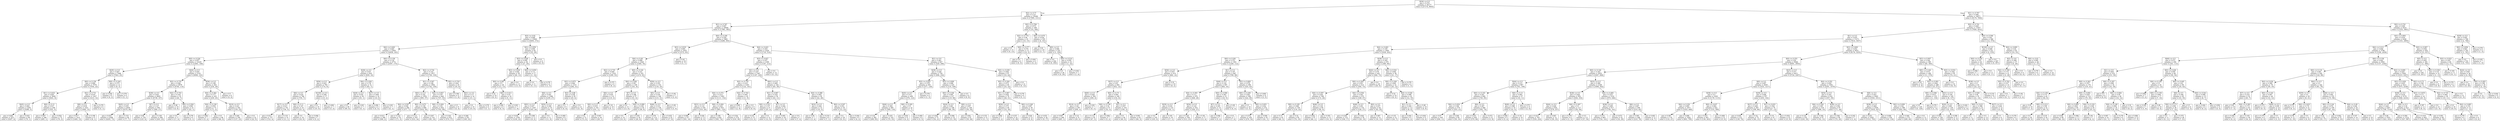 digraph Tree {
node [shape=box] ;
0 [label="X[30] <= 0.5\ngini = 0.374\nsamples = 36177\nvalue = [27174, 9003]"] ;
1 [label="X[2] <= 0.77\ngini = 0.127\nsamples = 19306\nvalue = [17995, 1311]"] ;
0 -> 1 [labeldistance=2.5, labelangle=45, headlabel="True"] ;
2 [label="X[1] <= 0.767\ngini = 0.097\nsamples = 18946\nvalue = [17981, 965]"] ;
1 -> 2 ;
3 [label="X[3] <= 0.92\ngini = 0.048\nsamples = 15065\nvalue = [14693, 372]"] ;
2 -> 3 ;
4 [label="X[4] <= 0.403\ngini = 0.045\nsamples = 15001\nvalue = [14658, 343]"] ;
3 -> 4 ;
5 [label="X[0] <= 0.226\ngini = 0.027\nsamples = 12229\nvalue = [12061, 168]"] ;
4 -> 5 ;
6 [label="X[29] <= 0.5\ngini = 0.007\nsamples = 7088\nvalue = [7063, 25]"] ;
5 -> 6 ;
7 [label="X[0] <= 0.158\ngini = 0.006\nsamples = 7076\nvalue = [7054, 22]"] ;
6 -> 7 ;
8 [label="X[1] <= 0.633\ngini = 0.003\nsamples = 5649\nvalue = [5641, 8]"] ;
7 -> 8 ;
9 [label="X[45] <= 0.5\ngini = 0.002\nsamples = 5291\nvalue = [5286, 5]"] ;
8 -> 9 ;
10 [label="gini = 0.002\nsamples = 5211\nvalue = [5207, 4]"] ;
9 -> 10 ;
11 [label="gini = 0.025\nsamples = 80\nvalue = [79, 1]"] ;
9 -> 11 ;
12 [label="X[0] <= 0.13\ngini = 0.017\nsamples = 358\nvalue = [355, 3]"] ;
8 -> 12 ;
13 [label="gini = 0.007\nsamples = 286\nvalue = [285, 1]"] ;
12 -> 13 ;
14 [label="gini = 0.054\nsamples = 72\nvalue = [70, 2]"] ;
12 -> 14 ;
15 [label="X[2] <= 0.731\ngini = 0.019\nsamples = 1427\nvalue = [1413, 14]"] ;
7 -> 15 ;
16 [label="X[8] <= 0.5\ngini = 0.018\nsamples = 1421\nvalue = [1408, 13]"] ;
15 -> 16 ;
17 [label="gini = 0.017\nsamples = 1412\nvalue = [1400, 12]"] ;
16 -> 17 ;
18 [label="gini = 0.198\nsamples = 9\nvalue = [8, 1]"] ;
16 -> 18 ;
19 [label="gini = 0.278\nsamples = 6\nvalue = [5, 1]"] ;
15 -> 19 ;
20 [label="X[0] <= 0.164\ngini = 0.375\nsamples = 12\nvalue = [9, 3]"] ;
6 -> 20 ;
21 [label="gini = 0.444\nsamples = 6\nvalue = [4, 2]"] ;
20 -> 21 ;
22 [label="gini = 0.278\nsamples = 6\nvalue = [5, 1]"] ;
20 -> 22 ;
23 [label="X[44] <= 0.5\ngini = 0.054\nsamples = 5141\nvalue = [4998, 143]"] ;
5 -> 23 ;
24 [label="X[2] <= 0.735\ngini = 0.046\nsamples = 4878\nvalue = [4764, 114]"] ;
23 -> 24 ;
25 [label="X[38] <= 0.5\ngini = 0.043\nsamples = 4845\nvalue = [4738, 107]"] ;
24 -> 25 ;
26 [label="X[45] <= 0.5\ngini = 0.035\nsamples = 4450\nvalue = [4370, 80]"] ;
25 -> 26 ;
27 [label="gini = 0.033\nsamples = 4366\nvalue = [4293, 73]"] ;
26 -> 27 ;
28 [label="gini = 0.153\nsamples = 84\nvalue = [77, 7]"] ;
26 -> 28 ;
29 [label="X[7] <= 0.5\ngini = 0.127\nsamples = 395\nvalue = [368, 27]"] ;
25 -> 29 ;
30 [label="gini = 0.06\nsamples = 129\nvalue = [125, 4]"] ;
29 -> 30 ;
31 [label="gini = 0.158\nsamples = 266\nvalue = [243, 23]"] ;
29 -> 31 ;
32 [label="X[2] <= 0.743\ngini = 0.334\nsamples = 33\nvalue = [26, 7]"] ;
24 -> 32 ;
33 [label="gini = 0.48\nsamples = 10\nvalue = [4, 6]"] ;
32 -> 33 ;
34 [label="X[0] <= 0.562\ngini = 0.083\nsamples = 23\nvalue = [22, 1]"] ;
32 -> 34 ;
35 [label="gini = 0.0\nsamples = 17\nvalue = [17, 0]"] ;
34 -> 35 ;
36 [label="gini = 0.278\nsamples = 6\nvalue = [5, 1]"] ;
34 -> 36 ;
37 [label="X[56] <= 0.5\ngini = 0.196\nsamples = 263\nvalue = [234, 29]"] ;
23 -> 37 ;
38 [label="X[4] <= 0.362\ngini = 0.177\nsamples = 255\nvalue = [230, 25]"] ;
37 -> 38 ;
39 [label="X[4] <= 0.128\ngini = 0.053\nsamples = 73\nvalue = [71, 2]"] ;
38 -> 39 ;
40 [label="gini = 0.408\nsamples = 7\nvalue = [5, 2]"] ;
39 -> 40 ;
41 [label="gini = 0.0\nsamples = 66\nvalue = [66, 0]"] ;
39 -> 41 ;
42 [label="X[10] <= 0.5\ngini = 0.221\nsamples = 182\nvalue = [159, 23]"] ;
38 -> 42 ;
43 [label="gini = 0.246\nsamples = 160\nvalue = [137, 23]"] ;
42 -> 43 ;
44 [label="gini = 0.0\nsamples = 22\nvalue = [22, 0]"] ;
42 -> 44 ;
45 [label="gini = 0.5\nsamples = 8\nvalue = [4, 4]"] ;
37 -> 45 ;
46 [label="X[0] <= 0.158\ngini = 0.118\nsamples = 2772\nvalue = [2597, 175]"] ;
4 -> 46 ;
47 [label="X[38] <= 0.5\ngini = 0.037\nsamples = 855\nvalue = [839, 16]"] ;
46 -> 47 ;
48 [label="X[56] <= 0.5\ngini = 0.023\nsamples = 783\nvalue = [774, 9]"] ;
47 -> 48 ;
49 [label="X[6] <= 0.5\ngini = 0.018\nsamples = 766\nvalue = [759, 7]"] ;
48 -> 49 ;
50 [label="X[17] <= 0.5\ngini = 0.013\nsamples = 741\nvalue = [736, 5]"] ;
49 -> 50 ;
51 [label="gini = 0.011\nsamples = 727\nvalue = [723, 4]"] ;
50 -> 51 ;
52 [label="gini = 0.133\nsamples = 14\nvalue = [13, 1]"] ;
50 -> 52 ;
53 [label="X[0] <= 0.11\ngini = 0.147\nsamples = 25\nvalue = [23, 2]"] ;
49 -> 53 ;
54 [label="gini = 0.0\nsamples = 18\nvalue = [18, 0]"] ;
53 -> 54 ;
55 [label="gini = 0.408\nsamples = 7\nvalue = [5, 2]"] ;
53 -> 55 ;
56 [label="X[100] <= 0.5\ngini = 0.208\nsamples = 17\nvalue = [15, 2]"] ;
48 -> 56 ;
57 [label="gini = 0.0\nsamples = 10\nvalue = [10, 0]"] ;
56 -> 57 ;
58 [label="gini = 0.408\nsamples = 7\nvalue = [5, 2]"] ;
56 -> 58 ;
59 [label="X[4] <= 0.592\ngini = 0.176\nsamples = 72\nvalue = [65, 7]"] ;
47 -> 59 ;
60 [label="X[28] <= 0.5\ngini = 0.035\nsamples = 56\nvalue = [55, 1]"] ;
59 -> 60 ;
61 [label="gini = 0.0\nsamples = 49\nvalue = [49, 0]"] ;
60 -> 61 ;
62 [label="gini = 0.245\nsamples = 7\nvalue = [6, 1]"] ;
60 -> 62 ;
63 [label="X[27] <= 0.5\ngini = 0.469\nsamples = 16\nvalue = [10, 6]"] ;
59 -> 63 ;
64 [label="gini = 0.494\nsamples = 9\nvalue = [4, 5]"] ;
63 -> 64 ;
65 [label="gini = 0.245\nsamples = 7\nvalue = [6, 1]"] ;
63 -> 65 ;
66 [label="X[2] <= 0.734\ngini = 0.152\nsamples = 1917\nvalue = [1758, 159]"] ;
46 -> 66 ;
67 [label="X[1] <= 0.567\ngini = 0.146\nsamples = 1892\nvalue = [1742, 150]"] ;
66 -> 67 ;
68 [label="X[61] <= 0.5\ngini = 0.102\nsamples = 1052\nvalue = [995, 57]"] ;
67 -> 68 ;
69 [label="X[4] <= 0.597\ngini = 0.036\nsamples = 384\nvalue = [377, 7]"] ;
68 -> 69 ;
70 [label="gini = 0.013\nsamples = 308\nvalue = [306, 2]"] ;
69 -> 70 ;
71 [label="gini = 0.123\nsamples = 76\nvalue = [71, 5]"] ;
69 -> 71 ;
72 [label="X[0] <= 0.473\ngini = 0.138\nsamples = 668\nvalue = [618, 50]"] ;
68 -> 72 ;
73 [label="gini = 0.113\nsamples = 567\nvalue = [533, 34]"] ;
72 -> 73 ;
74 [label="gini = 0.267\nsamples = 101\nvalue = [85, 16]"] ;
72 -> 74 ;
75 [label="X[4] <= 0.857\ngini = 0.197\nsamples = 840\nvalue = [747, 93]"] ;
67 -> 75 ;
76 [label="X[0] <= 0.404\ngini = 0.191\nsamples = 832\nvalue = [743, 89]"] ;
75 -> 76 ;
77 [label="gini = 0.164\nsamples = 631\nvalue = [574, 57]"] ;
76 -> 77 ;
78 [label="gini = 0.268\nsamples = 201\nvalue = [169, 32]"] ;
76 -> 78 ;
79 [label="gini = 0.5\nsamples = 8\nvalue = [4, 4]"] ;
75 -> 79 ;
80 [label="X[2] <= 0.743\ngini = 0.461\nsamples = 25\nvalue = [16, 9]"] ;
66 -> 80 ;
81 [label="gini = 0.198\nsamples = 9\nvalue = [1, 8]"] ;
80 -> 81 ;
82 [label="X[61] <= 0.5\ngini = 0.117\nsamples = 16\nvalue = [15, 1]"] ;
80 -> 82 ;
83 [label="gini = 0.0\nsamples = 10\nvalue = [10, 0]"] ;
82 -> 83 ;
84 [label="gini = 0.278\nsamples = 6\nvalue = [5, 1]"] ;
82 -> 84 ;
85 [label="X[3] <= 0.959\ngini = 0.496\nsamples = 64\nvalue = [35, 29]"] ;
3 -> 85 ;
86 [label="X[3] <= 0.928\ngini = 0.499\nsamples = 56\nvalue = [27, 29]"] ;
85 -> 86 ;
87 [label="X[3] <= 0.924\ngini = 0.444\nsamples = 39\nvalue = [26, 13]"] ;
86 -> 87 ;
88 [label="X[0] <= 0.281\ngini = 0.5\nsamples = 26\nvalue = [13, 13]"] ;
87 -> 88 ;
89 [label="gini = 0.32\nsamples = 10\nvalue = [8, 2]"] ;
88 -> 89 ;
90 [label="X[0] <= 0.411\ngini = 0.43\nsamples = 16\nvalue = [5, 11]"] ;
88 -> 90 ;
91 [label="gini = 0.494\nsamples = 9\nvalue = [4, 5]"] ;
90 -> 91 ;
92 [label="gini = 0.245\nsamples = 7\nvalue = [1, 6]"] ;
90 -> 92 ;
93 [label="gini = 0.0\nsamples = 13\nvalue = [13, 0]"] ;
87 -> 93 ;
94 [label="X[0] <= 0.459\ngini = 0.111\nsamples = 17\nvalue = [1, 16]"] ;
86 -> 94 ;
95 [label="gini = 0.0\nsamples = 11\nvalue = [0, 11]"] ;
94 -> 95 ;
96 [label="gini = 0.278\nsamples = 6\nvalue = [1, 5]"] ;
94 -> 96 ;
97 [label="gini = 0.0\nsamples = 8\nvalue = [8, 0]"] ;
85 -> 97 ;
98 [label="X[0] <= 0.199\ngini = 0.259\nsamples = 3881\nvalue = [3288, 593]"] ;
2 -> 98 ;
99 [label="X[3] <= 0.919\ngini = 0.095\nsamples = 1655\nvalue = [1572, 83]"] ;
98 -> 99 ;
100 [label="X[4] <= 0.49\ngini = 0.088\nsamples = 1645\nvalue = [1569, 76]"] ;
99 -> 100 ;
101 [label="X[2] <= 0.735\ngini = 0.049\nsamples = 1323\nvalue = [1290, 33]"] ;
100 -> 101 ;
102 [label="X[3] <= 0.875\ngini = 0.046\nsamples = 1315\nvalue = [1284, 31]"] ;
101 -> 102 ;
103 [label="X[8] <= 0.5\ngini = 0.041\nsamples = 1286\nvalue = [1259, 27]"] ;
102 -> 103 ;
104 [label="X[91] <= 0.5\ngini = 0.037\nsamples = 1267\nvalue = [1243, 24]"] ;
103 -> 104 ;
105 [label="gini = 0.034\nsamples = 1256\nvalue = [1234, 22]"] ;
104 -> 105 ;
106 [label="gini = 0.298\nsamples = 11\nvalue = [9, 2]"] ;
104 -> 106 ;
107 [label="X[50] <= 0.5\ngini = 0.266\nsamples = 19\nvalue = [16, 3]"] ;
103 -> 107 ;
108 [label="gini = 0.0\nsamples = 11\nvalue = [11, 0]"] ;
107 -> 108 ;
109 [label="gini = 0.469\nsamples = 8\nvalue = [5, 3]"] ;
107 -> 109 ;
110 [label="X[3] <= 0.88\ngini = 0.238\nsamples = 29\nvalue = [25, 4]"] ;
102 -> 110 ;
111 [label="gini = 0.5\nsamples = 8\nvalue = [4, 4]"] ;
110 -> 111 ;
112 [label="gini = 0.0\nsamples = 21\nvalue = [21, 0]"] ;
110 -> 112 ;
113 [label="gini = 0.375\nsamples = 8\nvalue = [6, 2]"] ;
101 -> 113 ;
114 [label="X[0] <= 0.144\ngini = 0.231\nsamples = 322\nvalue = [279, 43]"] ;
100 -> 114 ;
115 [label="X[4] <= 0.582\ngini = 0.09\nsamples = 169\nvalue = [161, 8]"] ;
114 -> 115 ;
116 [label="X[6] <= 0.5\ngini = 0.035\nsamples = 112\nvalue = [110, 2]"] ;
115 -> 116 ;
117 [label="X[0] <= 0.13\ngini = 0.019\nsamples = 102\nvalue = [101, 1]"] ;
116 -> 117 ;
118 [label="gini = 0.0\nsamples = 73\nvalue = [73, 0]"] ;
117 -> 118 ;
119 [label="gini = 0.067\nsamples = 29\nvalue = [28, 1]"] ;
117 -> 119 ;
120 [label="gini = 0.18\nsamples = 10\nvalue = [9, 1]"] ;
116 -> 120 ;
121 [label="X[7] <= 0.5\ngini = 0.188\nsamples = 57\nvalue = [51, 6]"] ;
115 -> 121 ;
122 [label="gini = 0.0\nsamples = 13\nvalue = [13, 0]"] ;
121 -> 122 ;
123 [label="X[0] <= 0.089\ngini = 0.236\nsamples = 44\nvalue = [38, 6]"] ;
121 -> 123 ;
124 [label="gini = 0.0\nsamples = 10\nvalue = [10, 0]"] ;
123 -> 124 ;
125 [label="gini = 0.291\nsamples = 34\nvalue = [28, 6]"] ;
123 -> 125 ;
126 [label="X[56] <= 0.5\ngini = 0.353\nsamples = 153\nvalue = [118, 35]"] ;
114 -> 126 ;
127 [label="X[5] <= 0.5\ngini = 0.334\nsamples = 146\nvalue = [115, 31]"] ;
126 -> 127 ;
128 [label="X[46] <= 0.5\ngini = 0.313\nsamples = 139\nvalue = [112, 27]"] ;
127 -> 128 ;
129 [label="gini = 0.278\nsamples = 114\nvalue = [95, 19]"] ;
128 -> 129 ;
130 [label="gini = 0.435\nsamples = 25\nvalue = [17, 8]"] ;
128 -> 130 ;
131 [label="gini = 0.49\nsamples = 7\nvalue = [3, 4]"] ;
127 -> 131 ;
132 [label="gini = 0.49\nsamples = 7\nvalue = [3, 4]"] ;
126 -> 132 ;
133 [label="gini = 0.42\nsamples = 10\nvalue = [3, 7]"] ;
99 -> 133 ;
134 [label="X[4] <= 0.423\ngini = 0.353\nsamples = 2226\nvalue = [1716, 510]"] ;
98 -> 134 ;
135 [label="X[3] <= 0.927\ngini = 0.257\nsamples = 1399\nvalue = [1187, 212]"] ;
134 -> 135 ;
136 [label="X[1] <= 0.9\ngini = 0.247\nsamples = 1387\nvalue = [1187, 200]"] ;
135 -> 136 ;
137 [label="X[2] <= 0.734\ngini = 0.219\nsamples = 1283\nvalue = [1122, 161]"] ;
136 -> 137 ;
138 [label="X[4] <= 0.372\ngini = 0.212\nsamples = 1263\nvalue = [1111, 152]"] ;
137 -> 138 ;
139 [label="X[31] <= 0.5\ngini = 0.114\nsamples = 330\nvalue = [310, 20]"] ;
138 -> 139 ;
140 [label="gini = 0.096\nsamples = 317\nvalue = [301, 16]"] ;
139 -> 140 ;
141 [label="gini = 0.426\nsamples = 13\nvalue = [9, 4]"] ;
139 -> 141 ;
142 [label="X[0] <= 0.404\ngini = 0.243\nsamples = 933\nvalue = [801, 132]"] ;
138 -> 142 ;
143 [label="gini = 0.199\nsamples = 659\nvalue = [585, 74]"] ;
142 -> 143 ;
144 [label="gini = 0.334\nsamples = 274\nvalue = [216, 58]"] ;
142 -> 144 ;
145 [label="X[2] <= 0.743\ngini = 0.495\nsamples = 20\nvalue = [11, 9]"] ;
137 -> 145 ;
146 [label="gini = 0.298\nsamples = 11\nvalue = [2, 9]"] ;
145 -> 146 ;
147 [label="gini = 0.0\nsamples = 9\nvalue = [9, 0]"] ;
145 -> 147 ;
148 [label="X[61] <= 0.5\ngini = 0.469\nsamples = 104\nvalue = [65, 39]"] ;
136 -> 148 ;
149 [label="X[1] <= 0.967\ngini = 0.324\nsamples = 54\nvalue = [43, 11]"] ;
148 -> 149 ;
150 [label="X[0] <= 0.411\ngini = 0.137\nsamples = 27\nvalue = [25, 2]"] ;
149 -> 150 ;
151 [label="gini = 0.231\nsamples = 15\nvalue = [13, 2]"] ;
150 -> 151 ;
152 [label="gini = 0.0\nsamples = 12\nvalue = [12, 0]"] ;
150 -> 152 ;
153 [label="X[7] <= 0.5\ngini = 0.444\nsamples = 27\nvalue = [18, 9]"] ;
149 -> 153 ;
154 [label="gini = 0.495\nsamples = 20\nvalue = [11, 9]"] ;
153 -> 154 ;
155 [label="gini = 0.0\nsamples = 7\nvalue = [7, 0]"] ;
153 -> 155 ;
156 [label="X[4] <= 0.388\ngini = 0.493\nsamples = 50\nvalue = [22, 28]"] ;
148 -> 156 ;
157 [label="X[32] <= 0.5\ngini = 0.444\nsamples = 15\nvalue = [10, 5]"] ;
156 -> 157 ;
158 [label="gini = 0.49\nsamples = 7\nvalue = [3, 4]"] ;
157 -> 158 ;
159 [label="gini = 0.219\nsamples = 8\nvalue = [7, 1]"] ;
157 -> 159 ;
160 [label="X[0] <= 0.507\ngini = 0.451\nsamples = 35\nvalue = [12, 23]"] ;
156 -> 160 ;
161 [label="gini = 0.4\nsamples = 29\nvalue = [8, 21]"] ;
160 -> 161 ;
162 [label="gini = 0.444\nsamples = 6\nvalue = [4, 2]"] ;
160 -> 162 ;
163 [label="gini = 0.0\nsamples = 12\nvalue = [0, 12]"] ;
135 -> 163 ;
164 [label="X[1] <= 0.9\ngini = 0.461\nsamples = 827\nvalue = [529, 298]"] ;
134 -> 164 ;
165 [label="X[38] <= 0.5\ngini = 0.436\nsamples = 730\nvalue = [496, 234]"] ;
164 -> 165 ;
166 [label="X[3] <= 0.924\ngini = 0.378\nsamples = 505\nvalue = [377, 128]"] ;
165 -> 166 ;
167 [label="X[45] <= 0.5\ngini = 0.371\nsamples = 499\nvalue = [376, 123]"] ;
166 -> 167 ;
168 [label="X[46] <= 0.5\ngini = 0.364\nsamples = 485\nvalue = [369, 116]"] ;
167 -> 168 ;
169 [label="gini = 0.34\nsamples = 382\nvalue = [299, 83]"] ;
168 -> 169 ;
170 [label="gini = 0.435\nsamples = 103\nvalue = [70, 33]"] ;
168 -> 170 ;
171 [label="X[0] <= 0.281\ngini = 0.5\nsamples = 14\nvalue = [7, 7]"] ;
167 -> 171 ;
172 [label="gini = 0.444\nsamples = 6\nvalue = [4, 2]"] ;
171 -> 172 ;
173 [label="gini = 0.469\nsamples = 8\nvalue = [3, 5]"] ;
171 -> 173 ;
174 [label="gini = 0.278\nsamples = 6\nvalue = [1, 5]"] ;
166 -> 174 ;
175 [label="X[3] <= 0.909\ngini = 0.498\nsamples = 225\nvalue = [119, 106]"] ;
165 -> 175 ;
176 [label="X[0] <= 0.336\ngini = 0.495\nsamples = 217\nvalue = [119, 98]"] ;
175 -> 176 ;
177 [label="X[24] <= 0.5\ngini = 0.461\nsamples = 108\nvalue = [69, 39]"] ;
176 -> 177 ;
178 [label="gini = 0.403\nsamples = 75\nvalue = [54, 21]"] ;
177 -> 178 ;
179 [label="gini = 0.496\nsamples = 33\nvalue = [15, 18]"] ;
177 -> 179 ;
180 [label="X[9] <= 0.5\ngini = 0.497\nsamples = 109\nvalue = [50, 59]"] ;
176 -> 180 ;
181 [label="gini = 0.481\nsamples = 97\nvalue = [39, 58]"] ;
180 -> 181 ;
182 [label="gini = 0.153\nsamples = 12\nvalue = [11, 1]"] ;
180 -> 182 ;
183 [label="gini = 0.0\nsamples = 8\nvalue = [0, 8]"] ;
175 -> 183 ;
184 [label="X[3] <= 0.439\ngini = 0.449\nsamples = 97\nvalue = [33, 64]"] ;
164 -> 184 ;
185 [label="X[2] <= 0.304\ngini = 0.475\nsamples = 85\nvalue = [33, 52]"] ;
184 -> 185 ;
186 [label="X[1] <= 0.967\ngini = 0.458\nsamples = 79\nvalue = [28, 51]"] ;
185 -> 186 ;
187 [label="X[50] <= 0.5\ngini = 0.375\nsamples = 40\nvalue = [10, 30]"] ;
186 -> 187 ;
188 [label="gini = 0.408\nsamples = 7\nvalue = [5, 2]"] ;
187 -> 188 ;
189 [label="gini = 0.257\nsamples = 33\nvalue = [5, 28]"] ;
187 -> 189 ;
190 [label="X[0] <= 0.349\ngini = 0.497\nsamples = 39\nvalue = [18, 21]"] ;
186 -> 190 ;
191 [label="gini = 0.426\nsamples = 13\nvalue = [9, 4]"] ;
190 -> 191 ;
192 [label="gini = 0.453\nsamples = 26\nvalue = [9, 17]"] ;
190 -> 192 ;
193 [label="gini = 0.278\nsamples = 6\nvalue = [5, 1]"] ;
185 -> 193 ;
194 [label="gini = 0.0\nsamples = 12\nvalue = [0, 12]"] ;
184 -> 194 ;
195 [label="X[2] <= 0.784\ngini = 0.075\nsamples = 360\nvalue = [14, 346]"] ;
1 -> 195 ;
196 [label="X[2] <= 0.774\ngini = 0.48\nsamples = 25\nvalue = [10, 15]"] ;
195 -> 196 ;
197 [label="gini = 0.0\nsamples = 13\nvalue = [0, 13]"] ;
196 -> 197 ;
198 [label="X[0] <= 0.377\ngini = 0.278\nsamples = 12\nvalue = [10, 2]"] ;
196 -> 198 ;
199 [label="gini = 0.0\nsamples = 6\nvalue = [6, 0]"] ;
198 -> 199 ;
200 [label="gini = 0.444\nsamples = 6\nvalue = [4, 2]"] ;
198 -> 200 ;
201 [label="X[0] <= 0.075\ngini = 0.024\nsamples = 335\nvalue = [4, 331]"] ;
195 -> 201 ;
202 [label="gini = 0.42\nsamples = 10\nvalue = [3, 7]"] ;
201 -> 202 ;
203 [label="X[9] <= 0.5\ngini = 0.006\nsamples = 325\nvalue = [1, 324]"] ;
201 -> 203 ;
204 [label="gini = 0.0\nsamples = 292\nvalue = [0, 292]"] ;
203 -> 204 ;
205 [label="X[0] <= 0.514\ngini = 0.059\nsamples = 33\nvalue = [1, 32]"] ;
203 -> 205 ;
206 [label="gini = 0.0\nsamples = 26\nvalue = [0, 26]"] ;
205 -> 206 ;
207 [label="gini = 0.245\nsamples = 7\nvalue = [1, 6]"] ;
205 -> 207 ;
208 [label="X[1] <= 0.767\ngini = 0.496\nsamples = 16871\nvalue = [9179, 7692]"] ;
0 -> 208 [labeldistance=2.5, labelangle=-45, headlabel="False"] ;
209 [label="X[2] <= 0.741\ngini = 0.449\nsamples = 11857\nvalue = [7826, 4031]"] ;
208 -> 209 ;
210 [label="X[1] <= 0.5\ngini = 0.425\nsamples = 11271\nvalue = [7814, 3457]"] ;
209 -> 210 ;
211 [label="X[4] <= 0.403\ngini = 0.195\nsamples = 1840\nvalue = [1638, 202]"] ;
210 -> 211 ;
212 [label="X[0] <= 0.281\ngini = 0.151\nsamples = 1361\nvalue = [1249, 112]"] ;
211 -> 212 ;
213 [label="X[56] <= 0.5\ngini = 0.057\nsamples = 474\nvalue = [460, 14]"] ;
212 -> 213 ;
214 [label="X[37] <= 0.5\ngini = 0.05\nsamples = 464\nvalue = [452, 12]"] ;
213 -> 214 ;
215 [label="X[69] <= 0.5\ngini = 0.026\nsamples = 304\nvalue = [300, 4]"] ;
214 -> 215 ;
216 [label="X[14] <= 0.5\ngini = 0.02\nsamples = 297\nvalue = [294, 3]"] ;
215 -> 216 ;
217 [label="gini = 0.007\nsamples = 266\nvalue = [265, 1]"] ;
216 -> 217 ;
218 [label="gini = 0.121\nsamples = 31\nvalue = [29, 2]"] ;
216 -> 218 ;
219 [label="gini = 0.245\nsamples = 7\nvalue = [6, 1]"] ;
215 -> 219 ;
220 [label="X[0] <= 0.171\ngini = 0.095\nsamples = 160\nvalue = [152, 8]"] ;
214 -> 220 ;
221 [label="X[0] <= 0.158\ngini = 0.16\nsamples = 57\nvalue = [52, 5]"] ;
220 -> 221 ;
222 [label="gini = 0.113\nsamples = 50\nvalue = [47, 3]"] ;
221 -> 222 ;
223 [label="gini = 0.408\nsamples = 7\nvalue = [5, 2]"] ;
221 -> 223 ;
224 [label="X[1] <= 0.3\ngini = 0.057\nsamples = 103\nvalue = [100, 3]"] ;
220 -> 224 ;
225 [label="gini = 0.0\nsamples = 40\nvalue = [40, 0]"] ;
224 -> 225 ;
226 [label="gini = 0.091\nsamples = 63\nvalue = [60, 3]"] ;
224 -> 226 ;
227 [label="gini = 0.32\nsamples = 10\nvalue = [8, 2]"] ;
213 -> 227 ;
228 [label="X[1] <= 0.3\ngini = 0.197\nsamples = 887\nvalue = [789, 98]"] ;
212 -> 228 ;
229 [label="X[46] <= 0.5\ngini = 0.124\nsamples = 497\nvalue = [464, 33]"] ;
228 -> 229 ;
230 [label="X[4] <= 0.393\ngini = 0.111\nsamples = 476\nvalue = [448, 28]"] ;
229 -> 230 ;
231 [label="X[39] <= 0.5\ngini = 0.016\nsamples = 123\nvalue = [122, 1]"] ;
230 -> 231 ;
232 [label="gini = 0.0\nsamples = 105\nvalue = [105, 0]"] ;
231 -> 232 ;
233 [label="gini = 0.105\nsamples = 18\nvalue = [17, 1]"] ;
231 -> 233 ;
234 [label="X[54] <= 0.5\ngini = 0.141\nsamples = 353\nvalue = [326, 27]"] ;
230 -> 234 ;
235 [label="gini = 0.128\nsamples = 336\nvalue = [313, 23]"] ;
234 -> 235 ;
236 [label="gini = 0.36\nsamples = 17\nvalue = [13, 4]"] ;
234 -> 236 ;
237 [label="X[0] <= 0.596\ngini = 0.363\nsamples = 21\nvalue = [16, 5]"] ;
229 -> 237 ;
238 [label="X[7] <= 0.5\ngini = 0.245\nsamples = 14\nvalue = [12, 2]"] ;
237 -> 238 ;
239 [label="gini = 0.408\nsamples = 7\nvalue = [5, 2]"] ;
238 -> 239 ;
240 [label="gini = 0.0\nsamples = 7\nvalue = [7, 0]"] ;
238 -> 240 ;
241 [label="gini = 0.49\nsamples = 7\nvalue = [4, 3]"] ;
237 -> 241 ;
242 [label="X[3] <= 0.895\ngini = 0.278\nsamples = 390\nvalue = [325, 65]"] ;
228 -> 242 ;
243 [label="X[0] <= 0.295\ngini = 0.265\nsamples = 382\nvalue = [322, 60]"] ;
242 -> 243 ;
244 [label="gini = 0.5\nsamples = 10\nvalue = [5, 5]"] ;
243 -> 244 ;
245 [label="X[0] <= 0.651\ngini = 0.252\nsamples = 372\nvalue = [317, 55]"] ;
243 -> 245 ;
246 [label="gini = 0.274\nsamples = 330\nvalue = [276, 54]"] ;
245 -> 246 ;
247 [label="gini = 0.046\nsamples = 42\nvalue = [41, 1]"] ;
245 -> 247 ;
248 [label="gini = 0.469\nsamples = 8\nvalue = [3, 5]"] ;
242 -> 248 ;
249 [label="X[38] <= 0.5\ngini = 0.305\nsamples = 479\nvalue = [389, 90]"] ;
211 -> 249 ;
250 [label="X[42] <= 0.5\ngini = 0.276\nsamples = 441\nvalue = [368, 73]"] ;
249 -> 250 ;
251 [label="X[0] <= 0.363\ngini = 0.291\nsamples = 413\nvalue = [340, 73]"] ;
250 -> 251 ;
252 [label="X[4] <= 0.597\ngini = 0.228\nsamples = 198\nvalue = [172, 26]"] ;
251 -> 252 ;
253 [label="X[0] <= 0.185\ngini = 0.268\nsamples = 138\nvalue = [116, 22]"] ;
252 -> 253 ;
254 [label="gini = 0.13\nsamples = 43\nvalue = [40, 3]"] ;
253 -> 254 ;
255 [label="gini = 0.32\nsamples = 95\nvalue = [76, 19]"] ;
253 -> 255 ;
256 [label="X[48] <= 0.5\ngini = 0.124\nsamples = 60\nvalue = [56, 4]"] ;
252 -> 256 ;
257 [label="gini = 0.042\nsamples = 47\nvalue = [46, 1]"] ;
256 -> 257 ;
258 [label="gini = 0.355\nsamples = 13\nvalue = [10, 3]"] ;
256 -> 258 ;
259 [label="X[4] <= 0.556\ngini = 0.342\nsamples = 215\nvalue = [168, 47]"] ;
251 -> 259 ;
260 [label="X[48] <= 0.5\ngini = 0.291\nsamples = 153\nvalue = [126, 27]"] ;
259 -> 260 ;
261 [label="gini = 0.238\nsamples = 123\nvalue = [106, 17]"] ;
260 -> 261 ;
262 [label="gini = 0.444\nsamples = 30\nvalue = [20, 10]"] ;
260 -> 262 ;
263 [label="X[0] <= 0.5\ngini = 0.437\nsamples = 62\nvalue = [42, 20]"] ;
259 -> 263 ;
264 [label="gini = 0.487\nsamples = 31\nvalue = [18, 13]"] ;
263 -> 264 ;
265 [label="gini = 0.35\nsamples = 31\nvalue = [24, 7]"] ;
263 -> 265 ;
266 [label="gini = 0.0\nsamples = 28\nvalue = [28, 0]"] ;
250 -> 266 ;
267 [label="X[0] <= 0.541\ngini = 0.494\nsamples = 38\nvalue = [21, 17]"] ;
249 -> 267 ;
268 [label="X[0] <= 0.349\ngini = 0.469\nsamples = 32\nvalue = [20, 12]"] ;
267 -> 268 ;
269 [label="gini = 0.32\nsamples = 10\nvalue = [8, 2]"] ;
268 -> 269 ;
270 [label="X[4] <= 0.526\ngini = 0.496\nsamples = 22\nvalue = [12, 10]"] ;
268 -> 270 ;
271 [label="X[1] <= 0.3\ngini = 0.444\nsamples = 12\nvalue = [8, 4]"] ;
270 -> 271 ;
272 [label="gini = 0.444\nsamples = 6\nvalue = [4, 2]"] ;
271 -> 272 ;
273 [label="gini = 0.444\nsamples = 6\nvalue = [4, 2]"] ;
271 -> 273 ;
274 [label="gini = 0.48\nsamples = 10\nvalue = [4, 6]"] ;
270 -> 274 ;
275 [label="gini = 0.278\nsamples = 6\nvalue = [1, 5]"] ;
267 -> 275 ;
276 [label="X[3] <= 0.893\ngini = 0.452\nsamples = 9431\nvalue = [6176, 3255]"] ;
210 -> 276 ;
277 [label="X[0] <= 0.253\ngini = 0.44\nsamples = 9046\nvalue = [6091, 2955]"] ;
276 -> 277 ;
278 [label="X[0] <= 0.144\ngini = 0.343\nsamples = 3035\nvalue = [2367, 668]"] ;
277 -> 278 ;
279 [label="X[44] <= 0.5\ngini = 0.215\nsamples = 867\nvalue = [761, 106]"] ;
278 -> 279 ;
280 [label="X[0] <= 0.103\ngini = 0.201\nsamples = 840\nvalue = [745, 95]"] ;
279 -> 280 ;
281 [label="X[4] <= 0.454\ngini = 0.106\nsamples = 374\nvalue = [353, 21]"] ;
280 -> 281 ;
282 [label="gini = 0.07\nsamples = 305\nvalue = [294, 11]"] ;
281 -> 282 ;
283 [label="gini = 0.248\nsamples = 69\nvalue = [59, 10]"] ;
281 -> 283 ;
284 [label="X[6] <= 0.5\ngini = 0.267\nsamples = 466\nvalue = [392, 74]"] ;
280 -> 284 ;
285 [label="gini = 0.253\nsamples = 445\nvalue = [379, 66]"] ;
284 -> 285 ;
286 [label="gini = 0.472\nsamples = 21\nvalue = [13, 8]"] ;
284 -> 286 ;
287 [label="X[0] <= 0.13\ngini = 0.483\nsamples = 27\nvalue = [16, 11]"] ;
279 -> 287 ;
288 [label="X[49] <= 0.5\ngini = 0.388\nsamples = 19\nvalue = [14, 5]"] ;
287 -> 288 ;
289 [label="gini = 0.494\nsamples = 9\nvalue = [5, 4]"] ;
288 -> 289 ;
290 [label="gini = 0.18\nsamples = 10\nvalue = [9, 1]"] ;
288 -> 290 ;
291 [label="gini = 0.375\nsamples = 8\nvalue = [2, 6]"] ;
287 -> 291 ;
292 [label="X[23] <= 0.5\ngini = 0.384\nsamples = 2168\nvalue = [1606, 562]"] ;
278 -> 292 ;
293 [label="X[38] <= 0.5\ngini = 0.444\nsamples = 952\nvalue = [636, 316]"] ;
292 -> 293 ;
294 [label="X[44] <= 0.5\ngini = 0.426\nsamples = 835\nvalue = [578, 257]"] ;
293 -> 294 ;
295 [label="gini = 0.415\nsamples = 763\nvalue = [539, 224]"] ;
294 -> 295 ;
296 [label="gini = 0.497\nsamples = 72\nvalue = [39, 33]"] ;
294 -> 296 ;
297 [label="X[4] <= 0.367\ngini = 0.5\nsamples = 117\nvalue = [58, 59]"] ;
293 -> 297 ;
298 [label="gini = 0.278\nsamples = 6\nvalue = [1, 5]"] ;
297 -> 298 ;
299 [label="gini = 0.5\nsamples = 111\nvalue = [57, 54]"] ;
297 -> 299 ;
300 [label="X[4] <= 0.485\ngini = 0.323\nsamples = 1216\nvalue = [970, 246]"] ;
292 -> 300 ;
301 [label="X[38] <= 0.5\ngini = 0.289\nsamples = 917\nvalue = [756, 161]"] ;
300 -> 301 ;
302 [label="gini = 0.273\nsamples = 865\nvalue = [724, 141]"] ;
301 -> 302 ;
303 [label="gini = 0.473\nsamples = 52\nvalue = [32, 20]"] ;
301 -> 303 ;
304 [label="X[6] <= 0.5\ngini = 0.407\nsamples = 299\nvalue = [214, 85]"] ;
300 -> 304 ;
305 [label="gini = 0.395\nsamples = 288\nvalue = [210, 78]"] ;
304 -> 305 ;
306 [label="gini = 0.463\nsamples = 11\nvalue = [4, 7]"] ;
304 -> 306 ;
307 [label="X[23] <= 0.5\ngini = 0.471\nsamples = 6011\nvalue = [3724, 2287]"] ;
277 -> 307 ;
308 [label="X[9] <= 0.5\ngini = 0.497\nsamples = 2650\nvalue = [1433, 1217]"] ;
307 -> 308 ;
309 [label="X[38] <= 0.5\ngini = 0.5\nsamples = 2293\nvalue = [1178, 1115]"] ;
308 -> 309 ;
310 [label="X[4] <= 0.352\ngini = 0.495\nsamples = 1871\nvalue = [1025, 846]"] ;
309 -> 310 ;
311 [label="gini = 0.387\nsamples = 179\nvalue = [132, 47]"] ;
310 -> 311 ;
312 [label="gini = 0.498\nsamples = 1692\nvalue = [893, 799]"] ;
310 -> 312 ;
313 [label="X[0] <= 0.637\ngini = 0.462\nsamples = 422\nvalue = [153, 269]"] ;
309 -> 313 ;
314 [label="gini = 0.451\nsamples = 401\nvalue = [138, 263]"] ;
313 -> 314 ;
315 [label="gini = 0.408\nsamples = 21\nvalue = [15, 6]"] ;
313 -> 315 ;
316 [label="X[39] <= 0.5\ngini = 0.408\nsamples = 357\nvalue = [255, 102]"] ;
308 -> 316 ;
317 [label="X[37] <= 0.5\ngini = 0.428\nsamples = 287\nvalue = [198, 89]"] ;
316 -> 317 ;
318 [label="gini = 0.454\nsamples = 212\nvalue = [138, 74]"] ;
317 -> 318 ;
319 [label="gini = 0.32\nsamples = 75\nvalue = [60, 15]"] ;
317 -> 319 ;
320 [label="X[1] <= 0.633\ngini = 0.302\nsamples = 70\nvalue = [57, 13]"] ;
316 -> 320 ;
321 [label="gini = 0.19\nsamples = 47\nvalue = [42, 5]"] ;
320 -> 321 ;
322 [label="gini = 0.454\nsamples = 23\nvalue = [15, 8]"] ;
320 -> 322 ;
323 [label="X[4] <= 0.352\ngini = 0.434\nsamples = 3361\nvalue = [2291, 1070]"] ;
307 -> 323 ;
324 [label="X[54] <= 0.5\ngini = 0.243\nsamples = 416\nvalue = [357, 59]"] ;
323 -> 324 ;
325 [label="X[4] <= 0.342\ngini = 0.185\nsamples = 319\nvalue = [286, 33]"] ;
324 -> 325 ;
326 [label="gini = 0.133\nsamples = 252\nvalue = [234, 18]"] ;
325 -> 326 ;
327 [label="gini = 0.348\nsamples = 67\nvalue = [52, 15]"] ;
325 -> 327 ;
328 [label="X[38] <= 0.5\ngini = 0.392\nsamples = 97\nvalue = [71, 26]"] ;
324 -> 328 ;
329 [label="gini = 0.346\nsamples = 90\nvalue = [70, 20]"] ;
328 -> 329 ;
330 [label="gini = 0.245\nsamples = 7\nvalue = [1, 6]"] ;
328 -> 330 ;
331 [label="X[9] <= 0.5\ngini = 0.451\nsamples = 2945\nvalue = [1934, 1011]"] ;
323 -> 331 ;
332 [label="X[38] <= 0.5\ngini = 0.462\nsamples = 2559\nvalue = [1632, 927]"] ;
331 -> 332 ;
333 [label="gini = 0.451\nsamples = 2305\nvalue = [1512, 793]"] ;
332 -> 333 ;
334 [label="gini = 0.498\nsamples = 254\nvalue = [120, 134]"] ;
332 -> 334 ;
335 [label="X[2] <= 0.699\ngini = 0.341\nsamples = 386\nvalue = [302, 84]"] ;
331 -> 335 ;
336 [label="gini = 0.349\nsamples = 373\nvalue = [289, 84]"] ;
335 -> 336 ;
337 [label="gini = 0.0\nsamples = 13\nvalue = [13, 0]"] ;
335 -> 337 ;
338 [label="X[3] <= 0.907\ngini = 0.344\nsamples = 385\nvalue = [85, 300]"] ;
276 -> 338 ;
339 [label="X[0] <= 0.144\ngini = 0.073\nsamples = 290\nvalue = [11, 279]"] ;
338 -> 339 ;
340 [label="gini = 0.32\nsamples = 10\nvalue = [2, 8]"] ;
339 -> 340 ;
341 [label="X[3] <= 0.901\ngini = 0.062\nsamples = 280\nvalue = [9, 271]"] ;
339 -> 341 ;
342 [label="X[0] <= 0.596\ngini = 0.015\nsamples = 135\nvalue = [1, 134]"] ;
341 -> 342 ;
343 [label="gini = 0.0\nsamples = 129\nvalue = [0, 129]"] ;
342 -> 343 ;
344 [label="gini = 0.278\nsamples = 6\nvalue = [1, 5]"] ;
342 -> 344 ;
345 [label="X[41] <= 0.5\ngini = 0.104\nsamples = 145\nvalue = [8, 137]"] ;
341 -> 345 ;
346 [label="X[20] <= 0.5\ngini = 0.083\nsamples = 139\nvalue = [6, 133]"] ;
345 -> 346 ;
347 [label="gini = 0.061\nsamples = 128\nvalue = [4, 124]"] ;
346 -> 347 ;
348 [label="gini = 0.298\nsamples = 11\nvalue = [2, 9]"] ;
346 -> 348 ;
349 [label="gini = 0.444\nsamples = 6\nvalue = [2, 4]"] ;
345 -> 349 ;
350 [label="X[3] <= 0.916\ngini = 0.344\nsamples = 95\nvalue = [74, 21]"] ;
338 -> 350 ;
351 [label="gini = 0.0\nsamples = 52\nvalue = [52, 0]"] ;
350 -> 351 ;
352 [label="X[38] <= 0.5\ngini = 0.5\nsamples = 43\nvalue = [22, 21]"] ;
350 -> 352 ;
353 [label="X[3] <= 0.928\ngini = 0.48\nsamples = 35\nvalue = [21, 14]"] ;
352 -> 353 ;
354 [label="X[0] <= 0.411\ngini = 0.386\nsamples = 23\nvalue = [17, 6]"] ;
353 -> 354 ;
355 [label="gini = 0.0\nsamples = 11\nvalue = [11, 0]"] ;
354 -> 355 ;
356 [label="gini = 0.5\nsamples = 12\nvalue = [6, 6]"] ;
354 -> 356 ;
357 [label="X[27] <= 0.5\ngini = 0.444\nsamples = 12\nvalue = [4, 8]"] ;
353 -> 357 ;
358 [label="gini = 0.5\nsamples = 6\nvalue = [3, 3]"] ;
357 -> 358 ;
359 [label="gini = 0.278\nsamples = 6\nvalue = [1, 5]"] ;
357 -> 359 ;
360 [label="gini = 0.219\nsamples = 8\nvalue = [1, 7]"] ;
352 -> 360 ;
361 [label="X[0] <= 0.596\ngini = 0.04\nsamples = 586\nvalue = [12, 574]"] ;
209 -> 361 ;
362 [label="X[100] <= 0.5\ngini = 0.008\nsamples = 521\nvalue = [2, 519]"] ;
361 -> 362 ;
363 [label="X[0] <= 0.336\ngini = 0.153\nsamples = 24\nvalue = [2, 22]"] ;
362 -> 363 ;
364 [label="gini = 0.408\nsamples = 7\nvalue = [2, 5]"] ;
363 -> 364 ;
365 [label="gini = 0.0\nsamples = 17\nvalue = [0, 17]"] ;
363 -> 365 ;
366 [label="gini = 0.0\nsamples = 497\nvalue = [0, 497]"] ;
362 -> 366 ;
367 [label="X[2] <= 0.805\ngini = 0.26\nsamples = 65\nvalue = [10, 55]"] ;
361 -> 367 ;
368 [label="X[2] <= 0.8\ngini = 0.368\nsamples = 37\nvalue = [9, 28]"] ;
367 -> 368 ;
369 [label="X[2] <= 0.769\ngini = 0.175\nsamples = 31\nvalue = [3, 28]"] ;
368 -> 369 ;
370 [label="X[2] <= 0.762\ngini = 0.337\nsamples = 14\nvalue = [3, 11]"] ;
369 -> 370 ;
371 [label="gini = 0.0\nsamples = 7\nvalue = [0, 7]"] ;
370 -> 371 ;
372 [label="gini = 0.49\nsamples = 7\nvalue = [3, 4]"] ;
370 -> 372 ;
373 [label="gini = 0.0\nsamples = 17\nvalue = [0, 17]"] ;
369 -> 373 ;
374 [label="gini = 0.0\nsamples = 6\nvalue = [6, 0]"] ;
368 -> 374 ;
375 [label="X[0] <= 0.61\ngini = 0.069\nsamples = 28\nvalue = [1, 27]"] ;
367 -> 375 ;
376 [label="gini = 0.278\nsamples = 6\nvalue = [1, 5]"] ;
375 -> 376 ;
377 [label="gini = 0.0\nsamples = 22\nvalue = [0, 22]"] ;
375 -> 377 ;
378 [label="X[2] <= 0.741\ngini = 0.394\nsamples = 5014\nvalue = [1353, 3661]"] ;
208 -> 378 ;
379 [label="X[3] <= 0.893\ngini = 0.434\nsamples = 4246\nvalue = [1351, 2895]"] ;
378 -> 379 ;
380 [label="X[4] <= 0.311\ngini = 0.456\nsamples = 3796\nvalue = [1338, 2458]"] ;
379 -> 380 ;
381 [label="X[60] <= 0.5\ngini = 0.473\nsamples = 294\nvalue = [181, 113]"] ;
380 -> 381 ;
382 [label="X[1] <= 0.9\ngini = 0.404\nsamples = 210\nvalue = [151, 59]"] ;
381 -> 382 ;
383 [label="X[0] <= 0.363\ngini = 0.357\nsamples = 176\nvalue = [135, 41]"] ;
382 -> 383 ;
384 [label="X[4] <= 0.158\ngini = 0.175\nsamples = 62\nvalue = [56, 6]"] ;
383 -> 384 ;
385 [label="gini = 0.42\nsamples = 10\nvalue = [7, 3]"] ;
384 -> 385 ;
386 [label="X[0] <= 0.212\ngini = 0.109\nsamples = 52\nvalue = [49, 3]"] ;
384 -> 386 ;
387 [label="gini = 0.0\nsamples = 28\nvalue = [28, 0]"] ;
386 -> 387 ;
388 [label="gini = 0.219\nsamples = 24\nvalue = [21, 3]"] ;
386 -> 388 ;
389 [label="X[0] <= 0.692\ngini = 0.426\nsamples = 114\nvalue = [79, 35]"] ;
383 -> 389 ;
390 [label="X[0] <= 0.664\ngini = 0.463\nsamples = 85\nvalue = [54, 31]"] ;
389 -> 390 ;
391 [label="gini = 0.438\nsamples = 68\nvalue = [46, 22]"] ;
390 -> 391 ;
392 [label="gini = 0.498\nsamples = 17\nvalue = [8, 9]"] ;
390 -> 392 ;
393 [label="X[4] <= 0.102\ngini = 0.238\nsamples = 29\nvalue = [25, 4]"] ;
389 -> 393 ;
394 [label="gini = 0.49\nsamples = 7\nvalue = [4, 3]"] ;
393 -> 394 ;
395 [label="gini = 0.087\nsamples = 22\nvalue = [21, 1]"] ;
393 -> 395 ;
396 [label="X[0] <= 0.397\ngini = 0.498\nsamples = 34\nvalue = [16, 18]"] ;
382 -> 396 ;
397 [label="gini = 0.0\nsamples = 6\nvalue = [0, 6]"] ;
396 -> 397 ;
398 [label="X[0] <= 0.664\ngini = 0.49\nsamples = 28\nvalue = [16, 12]"] ;
396 -> 398 ;
399 [label="X[4] <= 0.148\ngini = 0.494\nsamples = 18\nvalue = [8, 10]"] ;
398 -> 399 ;
400 [label="gini = 0.278\nsamples = 6\nvalue = [1, 5]"] ;
399 -> 400 ;
401 [label="gini = 0.486\nsamples = 12\nvalue = [7, 5]"] ;
399 -> 401 ;
402 [label="gini = 0.32\nsamples = 10\nvalue = [8, 2]"] ;
398 -> 402 ;
403 [label="X[0] <= 0.226\ngini = 0.459\nsamples = 84\nvalue = [30, 54]"] ;
381 -> 403 ;
404 [label="X[4] <= 0.148\ngini = 0.5\nsamples = 24\nvalue = [12, 12]"] ;
403 -> 404 ;
405 [label="gini = 0.408\nsamples = 7\nvalue = [5, 2]"] ;
404 -> 405 ;
406 [label="X[0] <= 0.158\ngini = 0.484\nsamples = 17\nvalue = [7, 10]"] ;
404 -> 406 ;
407 [label="gini = 0.245\nsamples = 7\nvalue = [1, 6]"] ;
406 -> 407 ;
408 [label="gini = 0.48\nsamples = 10\nvalue = [6, 4]"] ;
406 -> 408 ;
409 [label="X[0] <= 0.445\ngini = 0.42\nsamples = 60\nvalue = [18, 42]"] ;
403 -> 409 ;
410 [label="X[6] <= 0.5\ngini = 0.346\nsamples = 45\nvalue = [10, 35]"] ;
409 -> 410 ;
411 [label="X[4] <= 0.173\ngini = 0.295\nsamples = 39\nvalue = [7, 32]"] ;
410 -> 411 ;
412 [label="gini = 0.0\nsamples = 11\nvalue = [0, 11]"] ;
411 -> 412 ;
413 [label="gini = 0.375\nsamples = 28\nvalue = [7, 21]"] ;
411 -> 413 ;
414 [label="gini = 0.5\nsamples = 6\nvalue = [3, 3]"] ;
410 -> 414 ;
415 [label="X[0] <= 0.541\ngini = 0.498\nsamples = 15\nvalue = [8, 7]"] ;
409 -> 415 ;
416 [label="gini = 0.444\nsamples = 6\nvalue = [4, 2]"] ;
415 -> 416 ;
417 [label="gini = 0.494\nsamples = 9\nvalue = [4, 5]"] ;
415 -> 417 ;
418 [label="X[0] <= 0.158\ngini = 0.442\nsamples = 3502\nvalue = [1157, 2345]"] ;
380 -> 418 ;
419 [label="X[0] <= 0.116\ngini = 0.483\nsamples = 240\nvalue = [142, 98]"] ;
418 -> 419 ;
420 [label="X[4] <= 0.434\ngini = 0.369\nsamples = 78\nvalue = [59, 19]"] ;
419 -> 420 ;
421 [label="X[7] <= 0.5\ngini = 0.233\nsamples = 52\nvalue = [45, 7]"] ;
420 -> 421 ;
422 [label="gini = 0.42\nsamples = 10\nvalue = [7, 3]"] ;
421 -> 422 ;
423 [label="X[4] <= 0.362\ngini = 0.172\nsamples = 42\nvalue = [38, 4]"] ;
421 -> 423 ;
424 [label="gini = 0.444\nsamples = 6\nvalue = [4, 2]"] ;
423 -> 424 ;
425 [label="gini = 0.105\nsamples = 36\nvalue = [34, 2]"] ;
423 -> 425 ;
426 [label="X[0] <= 0.103\ngini = 0.497\nsamples = 26\nvalue = [14, 12]"] ;
420 -> 426 ;
427 [label="gini = 0.375\nsamples = 12\nvalue = [9, 3]"] ;
426 -> 427 ;
428 [label="X[44] <= 0.5\ngini = 0.459\nsamples = 14\nvalue = [5, 9]"] ;
426 -> 428 ;
429 [label="gini = 0.375\nsamples = 8\nvalue = [2, 6]"] ;
428 -> 429 ;
430 [label="gini = 0.5\nsamples = 6\nvalue = [3, 3]"] ;
428 -> 430 ;
431 [label="X[61] <= 0.5\ngini = 0.5\nsamples = 162\nvalue = [83, 79]"] ;
419 -> 431 ;
432 [label="X[59] <= 0.5\ngini = 0.4\nsamples = 29\nvalue = [8, 21]"] ;
431 -> 432 ;
433 [label="gini = 0.375\nsamples = 8\nvalue = [6, 2]"] ;
432 -> 433 ;
434 [label="X[4] <= 0.423\ngini = 0.172\nsamples = 21\nvalue = [2, 19]"] ;
432 -> 434 ;
435 [label="gini = 0.278\nsamples = 12\nvalue = [2, 10]"] ;
434 -> 435 ;
436 [label="gini = 0.0\nsamples = 9\nvalue = [0, 9]"] ;
434 -> 436 ;
437 [label="X[46] <= 0.5\ngini = 0.492\nsamples = 133\nvalue = [75, 58]"] ;
431 -> 437 ;
438 [label="X[0] <= 0.144\ngini = 0.474\nsamples = 109\nvalue = [67, 42]"] ;
437 -> 438 ;
439 [label="gini = 0.44\nsamples = 52\nvalue = [35, 17]"] ;
438 -> 439 ;
440 [label="gini = 0.492\nsamples = 57\nvalue = [32, 25]"] ;
438 -> 440 ;
441 [label="X[4] <= 0.49\ngini = 0.444\nsamples = 24\nvalue = [8, 16]"] ;
437 -> 441 ;
442 [label="gini = 0.337\nsamples = 14\nvalue = [3, 11]"] ;
441 -> 442 ;
443 [label="gini = 0.5\nsamples = 10\nvalue = [5, 5]"] ;
441 -> 443 ;
444 [label="X[2] <= 0.699\ngini = 0.429\nsamples = 3262\nvalue = [1015, 2247]"] ;
418 -> 444 ;
445 [label="X[3] <= 0.426\ngini = 0.423\nsamples = 3211\nvalue = [975, 2236]"] ;
444 -> 445 ;
446 [label="X[38] <= 0.5\ngini = 0.418\nsamples = 3179\nvalue = [946, 2233]"] ;
445 -> 446 ;
447 [label="X[44] <= 0.5\ngini = 0.442\nsamples = 2267\nvalue = [748, 1519]"] ;
446 -> 447 ;
448 [label="gini = 0.48\nsamples = 1053\nvalue = [421, 632]"] ;
447 -> 448 ;
449 [label="gini = 0.394\nsamples = 1214\nvalue = [327, 887]"] ;
447 -> 449 ;
450 [label="X[9] <= 0.5\ngini = 0.34\nsamples = 912\nvalue = [198, 714]"] ;
446 -> 450 ;
451 [label="gini = 0.319\nsamples = 843\nvalue = [168, 675]"] ;
450 -> 451 ;
452 [label="gini = 0.491\nsamples = 69\nvalue = [30, 39]"] ;
450 -> 452 ;
453 [label="X[3] <= 0.875\ngini = 0.17\nsamples = 32\nvalue = [29, 3]"] ;
445 -> 453 ;
454 [label="gini = 0.397\nsamples = 11\nvalue = [8, 3]"] ;
453 -> 454 ;
455 [label="gini = 0.0\nsamples = 21\nvalue = [21, 0]"] ;
453 -> 455 ;
456 [label="X[2] <= 0.73\ngini = 0.338\nsamples = 51\nvalue = [40, 11]"] ;
444 -> 456 ;
457 [label="X[2] <= 0.725\ngini = 0.464\nsamples = 30\nvalue = [19, 11]"] ;
456 -> 457 ;
458 [label="gini = 0.0\nsamples = 18\nvalue = [18, 0]"] ;
457 -> 458 ;
459 [label="X[4] <= 0.485\ngini = 0.153\nsamples = 12\nvalue = [1, 11]"] ;
457 -> 459 ;
460 [label="gini = 0.278\nsamples = 6\nvalue = [1, 5]"] ;
459 -> 460 ;
461 [label="gini = 0.0\nsamples = 6\nvalue = [0, 6]"] ;
459 -> 461 ;
462 [label="gini = 0.0\nsamples = 21\nvalue = [21, 0]"] ;
456 -> 462 ;
463 [label="X[3] <= 0.907\ngini = 0.056\nsamples = 450\nvalue = [13, 437]"] ;
379 -> 463 ;
464 [label="X[5] <= 0.5\ngini = 0.005\nsamples = 381\nvalue = [1, 380]"] ;
463 -> 464 ;
465 [label="gini = 0.0\nsamples = 367\nvalue = [0, 367]"] ;
464 -> 465 ;
466 [label="X[0] <= 0.336\ngini = 0.133\nsamples = 14\nvalue = [1, 13]"] ;
464 -> 466 ;
467 [label="gini = 0.0\nsamples = 8\nvalue = [0, 8]"] ;
466 -> 467 ;
468 [label="gini = 0.278\nsamples = 6\nvalue = [1, 5]"] ;
466 -> 468 ;
469 [label="X[3] <= 0.919\ngini = 0.287\nsamples = 69\nvalue = [12, 57]"] ;
463 -> 469 ;
470 [label="gini = 0.165\nsamples = 11\nvalue = [10, 1]"] ;
469 -> 470 ;
471 [label="X[24] <= 0.5\ngini = 0.067\nsamples = 58\nvalue = [2, 56]"] ;
469 -> 471 ;
472 [label="gini = 0.0\nsamples = 40\nvalue = [0, 40]"] ;
471 -> 472 ;
473 [label="X[0] <= 0.493\ngini = 0.198\nsamples = 18\nvalue = [2, 16]"] ;
471 -> 473 ;
474 [label="gini = 0.0\nsamples = 12\nvalue = [0, 12]"] ;
473 -> 474 ;
475 [label="gini = 0.444\nsamples = 6\nvalue = [2, 4]"] ;
473 -> 475 ;
476 [label="X[39] <= 0.5\ngini = 0.005\nsamples = 768\nvalue = [2, 766]"] ;
378 -> 476 ;
477 [label="X[0] <= 0.856\ngini = 0.003\nsamples = 762\nvalue = [1, 761]"] ;
476 -> 477 ;
478 [label="gini = 0.0\nsamples = 755\nvalue = [0, 755]"] ;
477 -> 478 ;
479 [label="gini = 0.245\nsamples = 7\nvalue = [1, 6]"] ;
477 -> 479 ;
480 [label="gini = 0.278\nsamples = 6\nvalue = [1, 5]"] ;
476 -> 480 ;
}